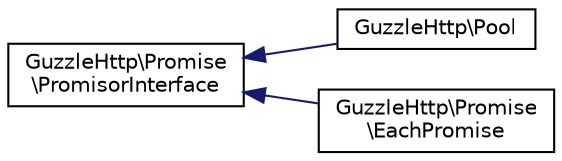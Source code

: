 digraph "Graphical Class Hierarchy"
{
  edge [fontname="Helvetica",fontsize="10",labelfontname="Helvetica",labelfontsize="10"];
  node [fontname="Helvetica",fontsize="10",shape=record];
  rankdir="LR";
  Node0 [label="GuzzleHttp\\Promise\l\\PromisorInterface",height=0.2,width=0.4,color="black", fillcolor="white", style="filled",URL="$interfaceGuzzleHttp_1_1Promise_1_1PromisorInterface.html"];
  Node0 -> Node1 [dir="back",color="midnightblue",fontsize="10",style="solid",fontname="Helvetica"];
  Node1 [label="GuzzleHttp\\Pool",height=0.2,width=0.4,color="black", fillcolor="white", style="filled",URL="$classGuzzleHttp_1_1Pool.html"];
  Node0 -> Node2 [dir="back",color="midnightblue",fontsize="10",style="solid",fontname="Helvetica"];
  Node2 [label="GuzzleHttp\\Promise\l\\EachPromise",height=0.2,width=0.4,color="black", fillcolor="white", style="filled",URL="$classGuzzleHttp_1_1Promise_1_1EachPromise.html"];
}
